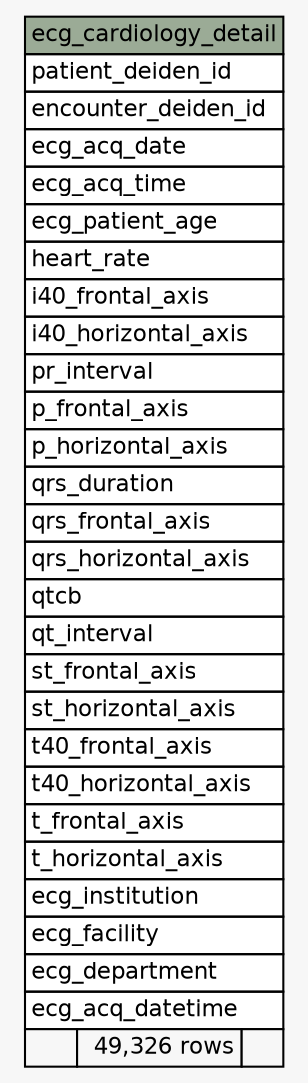// dot 2.38.0 on Linux 4.15.0-34-generic
// SchemaSpy rev 590
digraph "ecg_cardiology_detail" {
  graph [
    rankdir="RL"
    bgcolor="#f7f7f7"
    nodesep="0.18"
    ranksep="0.46"
    fontname="Helvetica"
    fontsize="11"
  ];
  node [
    fontname="Helvetica"
    fontsize="11"
    shape="plaintext"
  ];
  edge [
    arrowsize="0.8"
  ];
  "ecg_cardiology_detail" [
    label=<
    <TABLE BORDER="0" CELLBORDER="1" CELLSPACING="0" BGCOLOR="#ffffff">
      <TR><TD COLSPAN="3" BGCOLOR="#9bab96" ALIGN="CENTER">ecg_cardiology_detail</TD></TR>
      <TR><TD PORT="patient_deiden_id" COLSPAN="3" ALIGN="LEFT">patient_deiden_id</TD></TR>
      <TR><TD PORT="encounter_deiden_id" COLSPAN="3" ALIGN="LEFT">encounter_deiden_id</TD></TR>
      <TR><TD PORT="ecg_acq_date" COLSPAN="3" ALIGN="LEFT">ecg_acq_date</TD></TR>
      <TR><TD PORT="ecg_acq_time" COLSPAN="3" ALIGN="LEFT">ecg_acq_time</TD></TR>
      <TR><TD PORT="ecg_patient_age" COLSPAN="3" ALIGN="LEFT">ecg_patient_age</TD></TR>
      <TR><TD PORT="heart_rate" COLSPAN="3" ALIGN="LEFT">heart_rate</TD></TR>
      <TR><TD PORT="i40_frontal_axis" COLSPAN="3" ALIGN="LEFT">i40_frontal_axis</TD></TR>
      <TR><TD PORT="i40_horizontal_axis" COLSPAN="3" ALIGN="LEFT">i40_horizontal_axis</TD></TR>
      <TR><TD PORT="pr_interval" COLSPAN="3" ALIGN="LEFT">pr_interval</TD></TR>
      <TR><TD PORT="p_frontal_axis" COLSPAN="3" ALIGN="LEFT">p_frontal_axis</TD></TR>
      <TR><TD PORT="p_horizontal_axis" COLSPAN="3" ALIGN="LEFT">p_horizontal_axis</TD></TR>
      <TR><TD PORT="qrs_duration" COLSPAN="3" ALIGN="LEFT">qrs_duration</TD></TR>
      <TR><TD PORT="qrs_frontal_axis" COLSPAN="3" ALIGN="LEFT">qrs_frontal_axis</TD></TR>
      <TR><TD PORT="qrs_horizontal_axis" COLSPAN="3" ALIGN="LEFT">qrs_horizontal_axis</TD></TR>
      <TR><TD PORT="qtcb" COLSPAN="3" ALIGN="LEFT">qtcb</TD></TR>
      <TR><TD PORT="qt_interval" COLSPAN="3" ALIGN="LEFT">qt_interval</TD></TR>
      <TR><TD PORT="st_frontal_axis" COLSPAN="3" ALIGN="LEFT">st_frontal_axis</TD></TR>
      <TR><TD PORT="st_horizontal_axis" COLSPAN="3" ALIGN="LEFT">st_horizontal_axis</TD></TR>
      <TR><TD PORT="t40_frontal_axis" COLSPAN="3" ALIGN="LEFT">t40_frontal_axis</TD></TR>
      <TR><TD PORT="t40_horizontal_axis" COLSPAN="3" ALIGN="LEFT">t40_horizontal_axis</TD></TR>
      <TR><TD PORT="t_frontal_axis" COLSPAN="3" ALIGN="LEFT">t_frontal_axis</TD></TR>
      <TR><TD PORT="t_horizontal_axis" COLSPAN="3" ALIGN="LEFT">t_horizontal_axis</TD></TR>
      <TR><TD PORT="ecg_institution" COLSPAN="3" ALIGN="LEFT">ecg_institution</TD></TR>
      <TR><TD PORT="ecg_facility" COLSPAN="3" ALIGN="LEFT">ecg_facility</TD></TR>
      <TR><TD PORT="ecg_department" COLSPAN="3" ALIGN="LEFT">ecg_department</TD></TR>
      <TR><TD PORT="ecg_acq_datetime" COLSPAN="3" ALIGN="LEFT">ecg_acq_datetime</TD></TR>
      <TR><TD ALIGN="LEFT" BGCOLOR="#f7f7f7">  </TD><TD ALIGN="RIGHT" BGCOLOR="#f7f7f7">49,326 rows</TD><TD ALIGN="RIGHT" BGCOLOR="#f7f7f7">  </TD></TR>
    </TABLE>>
    URL="tables/ecg_cardiology_detail.html"
    tooltip="ecg_cardiology_detail"
  ];
}
